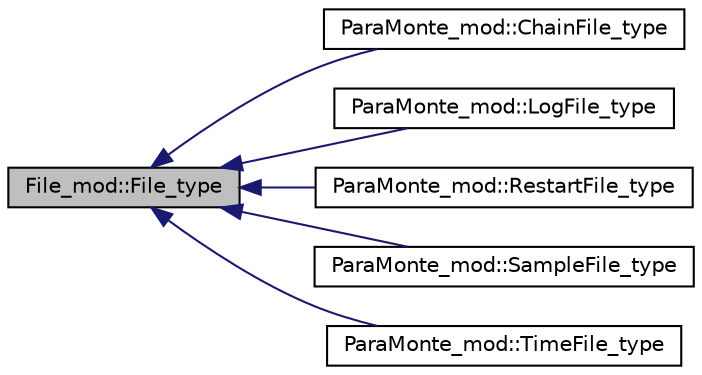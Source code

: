 digraph "File_mod::File_type"
{
 // LATEX_PDF_SIZE
  edge [fontname="Helvetica",fontsize="10",labelfontname="Helvetica",labelfontsize="10"];
  node [fontname="Helvetica",fontsize="10",shape=record];
  rankdir="LR";
  Node1 [label="File_mod::File_type",height=0.2,width=0.4,color="black", fillcolor="grey75", style="filled", fontcolor="black",tooltip=" "];
  Node1 -> Node2 [dir="back",color="midnightblue",fontsize="10",style="solid",fontname="Helvetica"];
  Node2 [label="ParaMonte_mod::ChainFile_type",height=0.2,width=0.4,color="black", fillcolor="white", style="filled",URL="$structParaMonte__mod_1_1ChainFile__type.html",tooltip=" "];
  Node1 -> Node3 [dir="back",color="midnightblue",fontsize="10",style="solid",fontname="Helvetica"];
  Node3 [label="ParaMonte_mod::LogFile_type",height=0.2,width=0.4,color="black", fillcolor="white", style="filled",URL="$structParaMonte__mod_1_1LogFile__type.html",tooltip=" "];
  Node1 -> Node4 [dir="back",color="midnightblue",fontsize="10",style="solid",fontname="Helvetica"];
  Node4 [label="ParaMonte_mod::RestartFile_type",height=0.2,width=0.4,color="black", fillcolor="white", style="filled",URL="$structParaMonte__mod_1_1RestartFile__type.html",tooltip=" "];
  Node1 -> Node5 [dir="back",color="midnightblue",fontsize="10",style="solid",fontname="Helvetica"];
  Node5 [label="ParaMonte_mod::SampleFile_type",height=0.2,width=0.4,color="black", fillcolor="white", style="filled",URL="$structParaMonte__mod_1_1SampleFile__type.html",tooltip=" "];
  Node1 -> Node6 [dir="back",color="midnightblue",fontsize="10",style="solid",fontname="Helvetica"];
  Node6 [label="ParaMonte_mod::TimeFile_type",height=0.2,width=0.4,color="black", fillcolor="white", style="filled",URL="$structParaMonte__mod_1_1TimeFile__type.html",tooltip=" "];
}
